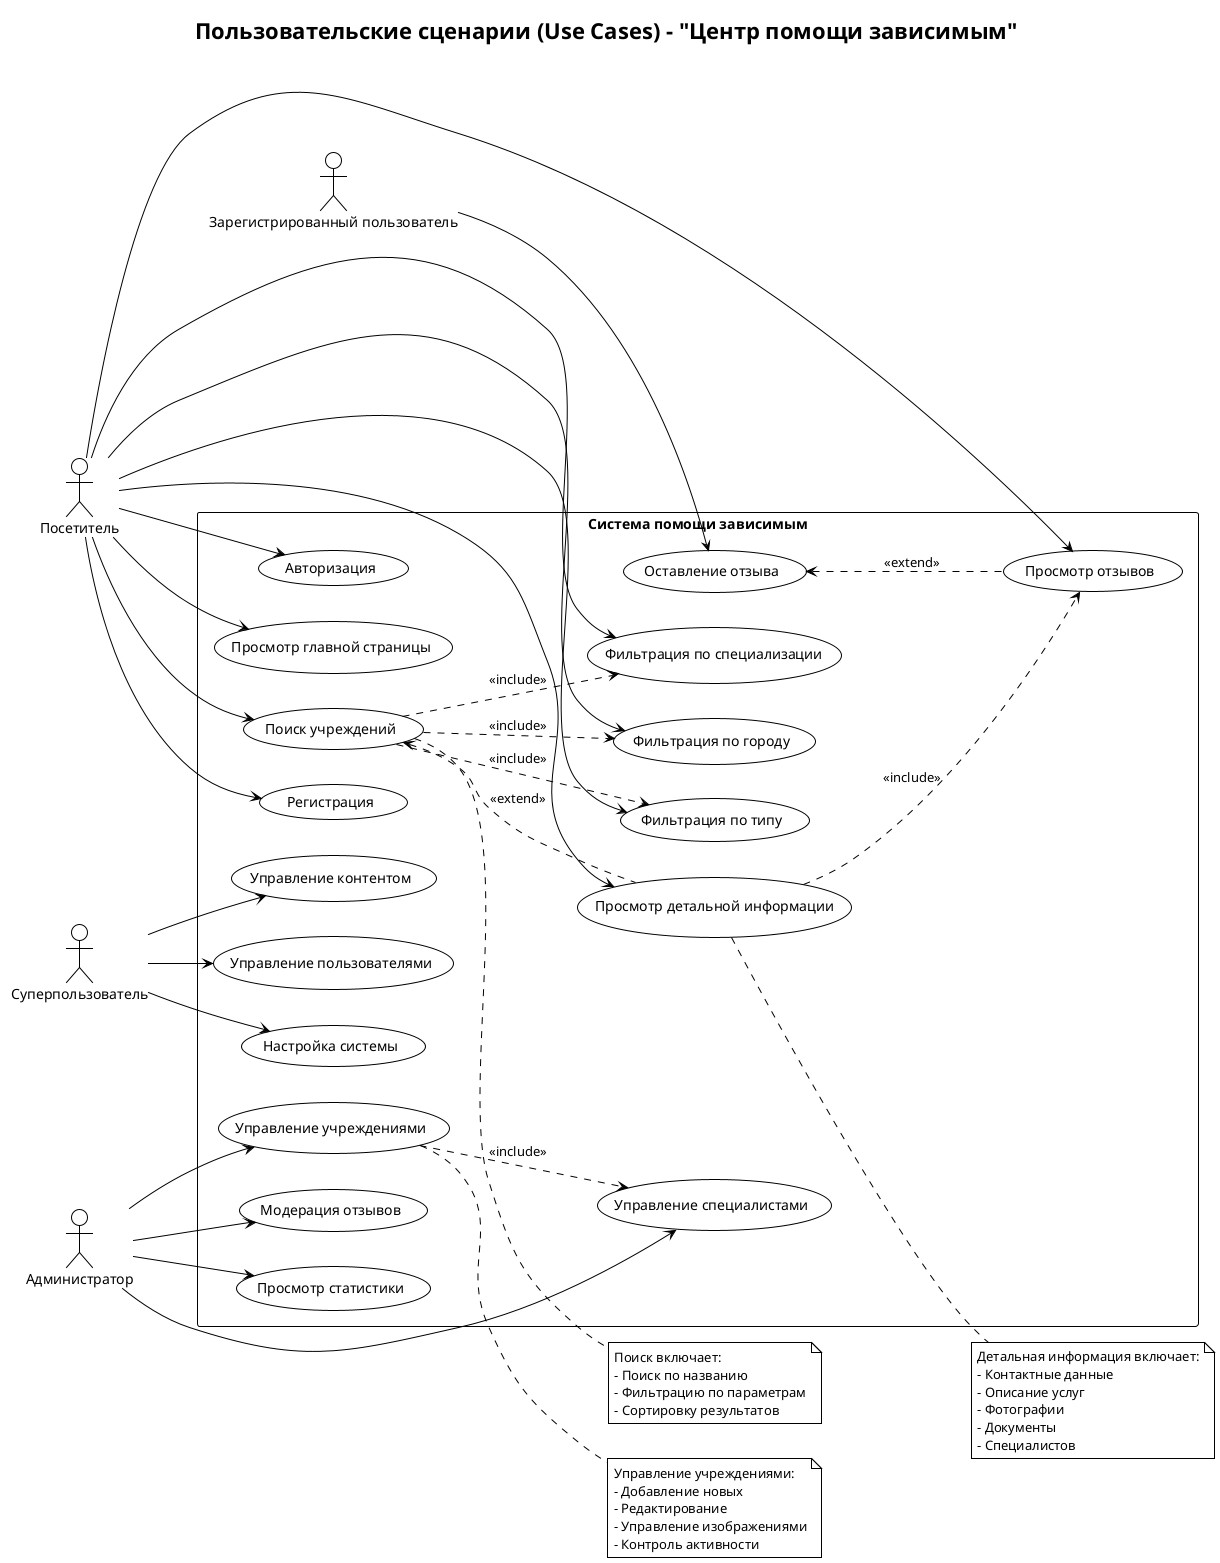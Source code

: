 @startuml
!theme plain
left to right direction
skinparam packageStyle rectangle

title Пользовательские сценарии (Use Cases) - "Центр помощи зависимым"

actor "Посетитель" as Visitor
actor "Зарегистрированный пользователь" as User
actor "Администратор" as Admin
actor "Суперпользователь" as SuperUser

rectangle "Система помощи зависимым" {
    usecase "Просмотр главной страницы" as UC1
    usecase "Поиск учреждений" as UC2
    usecase "Фильтрация по типу" as UC3
    usecase "Фильтрация по специализации" as UC4
    usecase "Фильтрация по городу" as UC5
    usecase "Просмотр детальной информации" as UC6
    usecase "Просмотр отзывов" as UC7
    usecase "Оставление отзыва" as UC8
    usecase "Регистрация" as UC9
    usecase "Авторизация" as UC10
    usecase "Управление учреждениями" as UC11
    usecase "Управление специалистами" as UC12
    usecase "Модерация отзывов" as UC13
    usecase "Управление пользователями" as UC14
    usecase "Просмотр статистики" as UC15
    usecase "Управление контентом" as UC16
    usecase "Настройка системы" as UC17
}

' Visitor use cases
Visitor --> UC1
Visitor --> UC2
Visitor --> UC3
Visitor --> UC4
Visitor --> UC5
Visitor --> UC6
Visitor --> UC7
Visitor --> UC9
Visitor --> UC10

' User use cases (inherits from Visitor)
User --> UC8

' Admin use cases
Admin --> UC11
Admin --> UC12
Admin --> UC13
Admin --> UC15

' SuperUser use cases (inherits from Admin)
SuperUser --> UC14
SuperUser --> UC16
SuperUser --> UC17

' Include relationships
UC2 ..> UC3 : <<include>>
UC2 ..> UC4 : <<include>>
UC2 ..> UC5 : <<include>>
UC6 ..> UC7 : <<include>>
UC11 ..> UC12 : <<include>>

' Extend relationships
UC2 <.. UC6 : <<extend>>
UC8 <.. UC7 : <<extend>>

note right of UC2
  Поиск включает:
  - Поиск по названию
  - Фильтрацию по параметрам
  - Сортировку результатов
end note

note right of UC6
  Детальная информация включает:
  - Контактные данные
  - Описание услуг
  - Фотографии
  - Документы
  - Специалистов
end note

note right of UC11
  Управление учреждениями:
  - Добавление новых
  - Редактирование
  - Управление изображениями
  - Контроль активности
end note

@enduml 